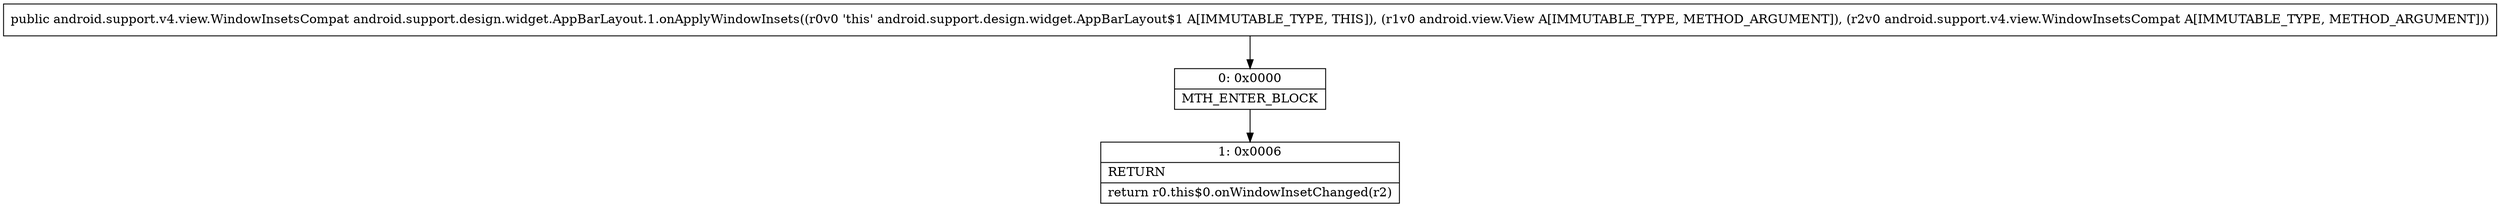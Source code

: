 digraph "CFG forandroid.support.design.widget.AppBarLayout.1.onApplyWindowInsets(Landroid\/view\/View;Landroid\/support\/v4\/view\/WindowInsetsCompat;)Landroid\/support\/v4\/view\/WindowInsetsCompat;" {
Node_0 [shape=record,label="{0\:\ 0x0000|MTH_ENTER_BLOCK\l}"];
Node_1 [shape=record,label="{1\:\ 0x0006|RETURN\l|return r0.this$0.onWindowInsetChanged(r2)\l}"];
MethodNode[shape=record,label="{public android.support.v4.view.WindowInsetsCompat android.support.design.widget.AppBarLayout.1.onApplyWindowInsets((r0v0 'this' android.support.design.widget.AppBarLayout$1 A[IMMUTABLE_TYPE, THIS]), (r1v0 android.view.View A[IMMUTABLE_TYPE, METHOD_ARGUMENT]), (r2v0 android.support.v4.view.WindowInsetsCompat A[IMMUTABLE_TYPE, METHOD_ARGUMENT])) }"];
MethodNode -> Node_0;
Node_0 -> Node_1;
}


